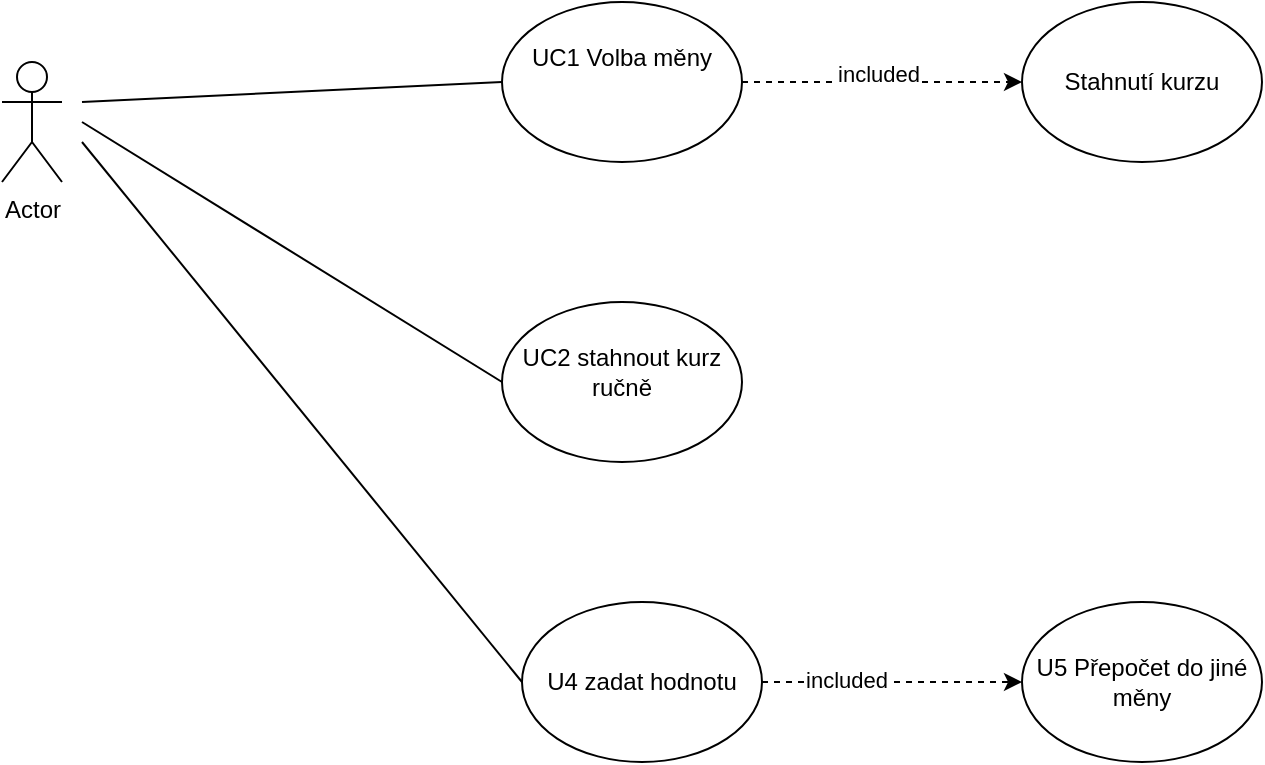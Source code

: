 <mxfile version="23.1.5" type="github">
  <diagram name="Stránka-1" id="thwJlbIBvo20m_U5-7X4">
    <mxGraphModel dx="1434" dy="866" grid="1" gridSize="10" guides="1" tooltips="1" connect="1" arrows="1" fold="1" page="1" pageScale="1" pageWidth="827" pageHeight="1169" math="0" shadow="0">
      <root>
        <mxCell id="0" />
        <mxCell id="1" parent="0" />
        <mxCell id="IScCJARQVcWpQ1xxE2H1-1" value="Actor" style="shape=umlActor;verticalLabelPosition=bottom;verticalAlign=top;html=1;outlineConnect=0;" parent="1" vertex="1">
          <mxGeometry x="90" y="400" width="30" height="60" as="geometry" />
        </mxCell>
        <mxCell id="jtTsnabZLGvJDmKOrkvf-4" value="&lt;br&gt;UC1 Volba měny" style="ellipse;whiteSpace=wrap;html=1;verticalAlign=top;" parent="1" vertex="1">
          <mxGeometry x="340" y="370" width="120" height="80" as="geometry" />
        </mxCell>
        <mxCell id="jtTsnabZLGvJDmKOrkvf-8" value="&lt;br&gt;UC2 stahnout kurz ručně" style="ellipse;whiteSpace=wrap;html=1;verticalAlign=top;" parent="1" vertex="1">
          <mxGeometry x="340" y="520" width="120" height="80" as="geometry" />
        </mxCell>
        <mxCell id="jtTsnabZLGvJDmKOrkvf-11" value="Stahnutí kurzu" style="ellipse;whiteSpace=wrap;html=1;" parent="1" vertex="1">
          <mxGeometry x="600" y="370" width="120" height="80" as="geometry" />
        </mxCell>
        <mxCell id="jtTsnabZLGvJDmKOrkvf-18" value="" style="endArrow=classic;html=1;rounded=0;exitX=1;exitY=0.5;exitDx=0;exitDy=0;entryX=0;entryY=0.5;entryDx=0;entryDy=0;dashed=1;" parent="1" source="jtTsnabZLGvJDmKOrkvf-4" target="jtTsnabZLGvJDmKOrkvf-11" edge="1">
          <mxGeometry width="50" height="50" relative="1" as="geometry">
            <mxPoint x="450" y="460" as="sourcePoint" />
            <mxPoint x="440" y="420" as="targetPoint" />
          </mxGeometry>
        </mxCell>
        <mxCell id="jtTsnabZLGvJDmKOrkvf-19" value="" style="endArrow=none;html=1;rounded=0;entryX=0;entryY=0.5;entryDx=0;entryDy=0;" parent="1" target="jtTsnabZLGvJDmKOrkvf-4" edge="1">
          <mxGeometry width="50" height="50" relative="1" as="geometry">
            <mxPoint x="130" y="420" as="sourcePoint" />
            <mxPoint x="440" y="420" as="targetPoint" />
          </mxGeometry>
        </mxCell>
        <mxCell id="jtTsnabZLGvJDmKOrkvf-20" value="" style="endArrow=none;html=1;rounded=0;entryX=0;entryY=0.5;entryDx=0;entryDy=0;" parent="1" target="jtTsnabZLGvJDmKOrkvf-8" edge="1">
          <mxGeometry width="50" height="50" relative="1" as="geometry">
            <mxPoint x="130" y="430" as="sourcePoint" />
            <mxPoint x="440" y="420" as="targetPoint" />
          </mxGeometry>
        </mxCell>
        <mxCell id="jtTsnabZLGvJDmKOrkvf-30" value="" style="edgeStyle=orthogonalEdgeStyle;rounded=0;orthogonalLoop=1;jettySize=auto;html=1;dashed=1;" parent="1" source="jtTsnabZLGvJDmKOrkvf-21" target="jtTsnabZLGvJDmKOrkvf-29" edge="1">
          <mxGeometry relative="1" as="geometry" />
        </mxCell>
        <mxCell id="jtTsnabZLGvJDmKOrkvf-21" value="U4 zadat hodnotu" style="ellipse;whiteSpace=wrap;html=1;" parent="1" vertex="1">
          <mxGeometry x="350" y="670" width="120" height="80" as="geometry" />
        </mxCell>
        <mxCell id="jtTsnabZLGvJDmKOrkvf-22" value="" style="endArrow=none;html=1;rounded=0;" parent="1" edge="1">
          <mxGeometry width="50" height="50" relative="1" as="geometry">
            <mxPoint x="350" y="710" as="sourcePoint" />
            <mxPoint x="130" y="440" as="targetPoint" />
          </mxGeometry>
        </mxCell>
        <mxCell id="jtTsnabZLGvJDmKOrkvf-26" value="included" style="edgeLabel;html=1;align=center;verticalAlign=middle;resizable=0;points=[];" parent="1" vertex="1" connectable="0">
          <mxGeometry x="560.001" y="400.003" as="geometry">
            <mxPoint x="-32" y="6" as="offset" />
          </mxGeometry>
        </mxCell>
        <mxCell id="jtTsnabZLGvJDmKOrkvf-29" value="U5 Přepočet do jiné měny" style="ellipse;whiteSpace=wrap;html=1;" parent="1" vertex="1">
          <mxGeometry x="600" y="670" width="120" height="80" as="geometry" />
        </mxCell>
        <mxCell id="jtTsnabZLGvJDmKOrkvf-31" value="included" style="edgeLabel;html=1;align=center;verticalAlign=middle;resizable=0;points=[];" parent="1" vertex="1" connectable="0">
          <mxGeometry x="550.001" y="630.003" as="geometry">
            <mxPoint x="-38" y="79" as="offset" />
          </mxGeometry>
        </mxCell>
      </root>
    </mxGraphModel>
  </diagram>
</mxfile>
